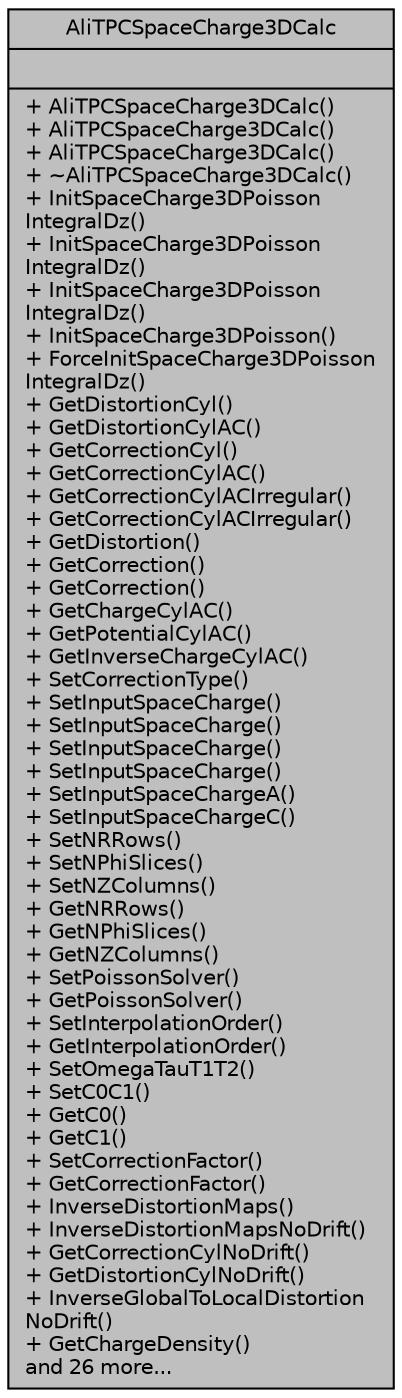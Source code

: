 digraph "AliTPCSpaceCharge3DCalc"
{
 // INTERACTIVE_SVG=YES
  bgcolor="transparent";
  edge [fontname="Helvetica",fontsize="10",labelfontname="Helvetica",labelfontsize="10"];
  node [fontname="Helvetica",fontsize="10",shape=record];
  Node1 [label="{AliTPCSpaceCharge3DCalc\n||+ AliTPCSpaceCharge3DCalc()\l+ AliTPCSpaceCharge3DCalc()\l+ AliTPCSpaceCharge3DCalc()\l+ ~AliTPCSpaceCharge3DCalc()\l+ InitSpaceCharge3DPoisson\lIntegralDz()\l+ InitSpaceCharge3DPoisson\lIntegralDz()\l+ InitSpaceCharge3DPoisson\lIntegralDz()\l+ InitSpaceCharge3DPoisson()\l+ ForceInitSpaceCharge3DPoisson\lIntegralDz()\l+ GetDistortionCyl()\l+ GetDistortionCylAC()\l+ GetCorrectionCyl()\l+ GetCorrectionCylAC()\l+ GetCorrectionCylACIrregular()\l+ GetCorrectionCylACIrregular()\l+ GetDistortion()\l+ GetCorrection()\l+ GetCorrection()\l+ GetChargeCylAC()\l+ GetPotentialCylAC()\l+ GetInverseChargeCylAC()\l+ SetCorrectionType()\l+ SetInputSpaceCharge()\l+ SetInputSpaceCharge()\l+ SetInputSpaceCharge()\l+ SetInputSpaceCharge()\l+ SetInputSpaceChargeA()\l+ SetInputSpaceChargeC()\l+ SetNRRows()\l+ SetNPhiSlices()\l+ SetNZColumns()\l+ GetNRRows()\l+ GetNPhiSlices()\l+ GetNZColumns()\l+ SetPoissonSolver()\l+ GetPoissonSolver()\l+ SetInterpolationOrder()\l+ GetInterpolationOrder()\l+ SetOmegaTauT1T2()\l+ SetC0C1()\l+ GetC0()\l+ GetC1()\l+ SetCorrectionFactor()\l+ GetCorrectionFactor()\l+ InverseDistortionMaps()\l+ InverseDistortionMapsNoDrift()\l+ GetCorrectionCylNoDrift()\l+ GetDistortionCylNoDrift()\l+ InverseGlobalToLocalDistortion\lNoDrift()\l+ GetChargeDensity()\land 26 more...\l}",height=0.2,width=0.4,color="black", fillcolor="grey75", style="filled", fontcolor="black"];
}
